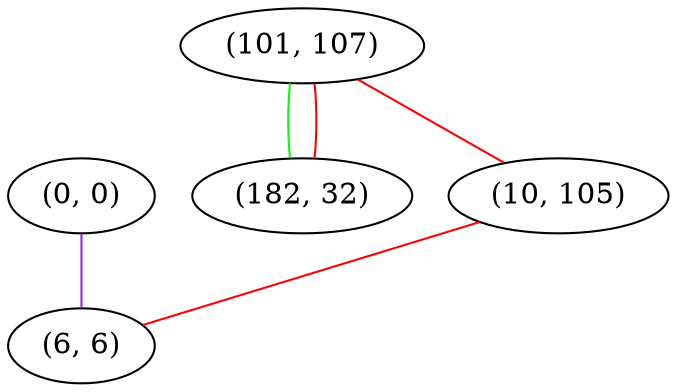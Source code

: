 graph "" {
"(0, 0)";
"(101, 107)";
"(182, 32)";
"(10, 105)";
"(6, 6)";
"(0, 0)" -- "(6, 6)"  [color=purple, key=0, weight=4];
"(101, 107)" -- "(182, 32)"  [color=green, key=0, weight=2];
"(101, 107)" -- "(182, 32)"  [color=red, key=1, weight=1];
"(101, 107)" -- "(10, 105)"  [color=red, key=0, weight=1];
"(10, 105)" -- "(6, 6)"  [color=red, key=0, weight=1];
}
